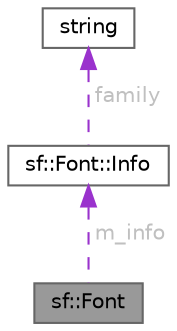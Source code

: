 digraph "sf::Font"
{
 // INTERACTIVE_SVG=YES
 // LATEX_PDF_SIZE
  bgcolor="transparent";
  edge [fontname=Helvetica,fontsize=10,labelfontname=Helvetica,labelfontsize=10];
  node [fontname=Helvetica,fontsize=10,shape=box,height=0.2,width=0.4];
  Node1 [id="Node000001",label="sf::Font",height=0.2,width=0.4,color="gray40", fillcolor="grey60", style="filled", fontcolor="black",tooltip="Class for loading and manipulating character fonts."];
  Node2 -> Node1 [id="edge1_Node000001_Node000002",dir="back",color="darkorchid3",style="dashed",tooltip=" ",label=" m_info",fontcolor="grey" ];
  Node2 [id="Node000002",label="sf::Font::Info",height=0.2,width=0.4,color="gray40", fillcolor="white", style="filled",URL="$a01701.html",tooltip="Holds various information about a font."];
  Node3 -> Node2 [id="edge2_Node000002_Node000003",dir="back",color="darkorchid3",style="dashed",tooltip=" ",label=" family",fontcolor="grey" ];
  Node3 [id="Node000003",label="string",height=0.2,width=0.4,color="gray40", fillcolor="white", style="filled",tooltip=" "];
}
